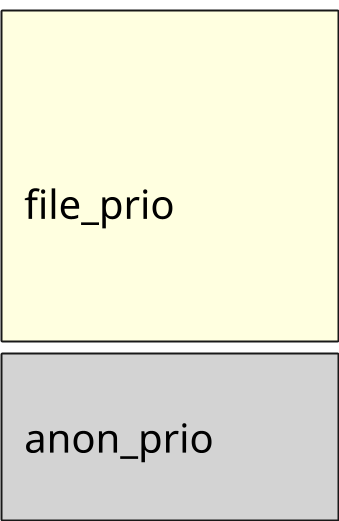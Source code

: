 @startuml

skinparam ComponentStyle rectangle
hide stereotype
scale 1/5

skinparam Component {
    FontSize 200
    FontColor black
    RoundCorner 10
    BorderThickness 10
    BackgroundColor transparent
    BorderThickness<<text>> 0
    BackgroundColor<<text>> transparent
    FontColor<<box>> transparent
}


skinparam Rectangle {
    FontSize 0
    FontColor black
    RoundCorner 10
    BorderThickness 0
    BackgroundColor transparent
    BorderThickness<<text>> 0
    BackgroundColor<<text>> transparent
    FontColor<<box>> transparent
}


skinparam Package {
    FontSize 200
    FontColor black
    RoundCorner 10
    BorderThickness 0
    BackgroundColor transparent
    BorderThickness<<text>> 0
    BackgroundColor<<text>> transparent
    FontColor<<box>> transparent
}

	component "\n\n\n  file_prio\t\t\n\n" as r0 #LightYellow
	component "\n  anon_prio\t\t\n" as r1 #LightGrey
r0-down[hidden]-r1

@enduml
